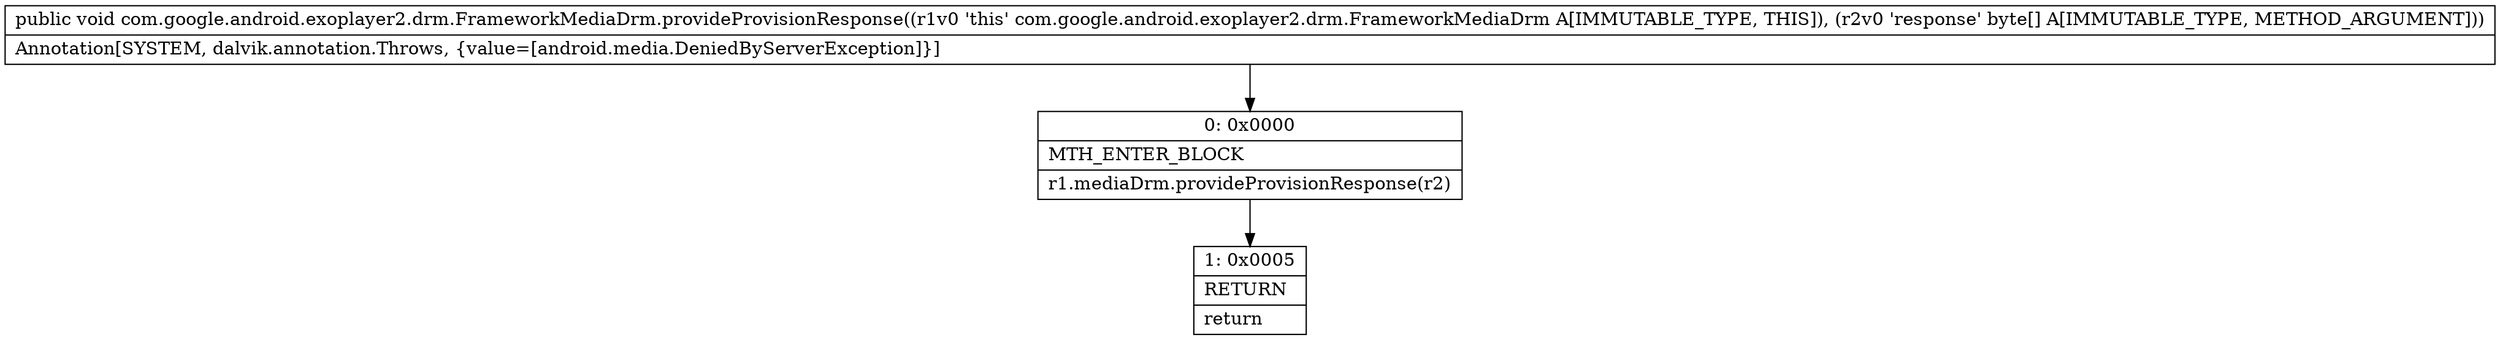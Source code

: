 digraph "CFG forcom.google.android.exoplayer2.drm.FrameworkMediaDrm.provideProvisionResponse([B)V" {
Node_0 [shape=record,label="{0\:\ 0x0000|MTH_ENTER_BLOCK\l|r1.mediaDrm.provideProvisionResponse(r2)\l}"];
Node_1 [shape=record,label="{1\:\ 0x0005|RETURN\l|return\l}"];
MethodNode[shape=record,label="{public void com.google.android.exoplayer2.drm.FrameworkMediaDrm.provideProvisionResponse((r1v0 'this' com.google.android.exoplayer2.drm.FrameworkMediaDrm A[IMMUTABLE_TYPE, THIS]), (r2v0 'response' byte[] A[IMMUTABLE_TYPE, METHOD_ARGUMENT]))  | Annotation[SYSTEM, dalvik.annotation.Throws, \{value=[android.media.DeniedByServerException]\}]\l}"];
MethodNode -> Node_0;
Node_0 -> Node_1;
}

